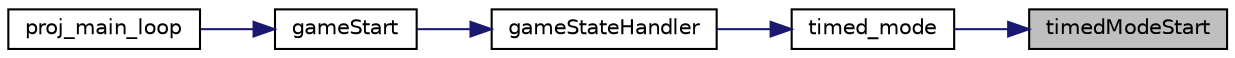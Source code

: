 digraph "timedModeStart"
{
 // LATEX_PDF_SIZE
  edge [fontname="Helvetica",fontsize="10",labelfontname="Helvetica",labelfontsize="10"];
  node [fontname="Helvetica",fontsize="10",shape=record];
  rankdir="RL";
  Node1 [label="timedModeStart",height=0.2,width=0.4,color="black", fillcolor="grey75", style="filled", fontcolor="black",tooltip="Draw the initial game components for the Timed Mode on the screen."];
  Node1 -> Node2 [dir="back",color="midnightblue",fontsize="10",style="solid",fontname="Helvetica"];
  Node2 [label="timed_mode",height=0.2,width=0.4,color="black", fillcolor="white", style="filled",URL="$game_8h.html#a98389bdfd88eb39ac7e97b7746a86887",tooltip="Draw timed mode sentence,input and handle timed game mode state."];
  Node2 -> Node3 [dir="back",color="midnightblue",fontsize="10",style="solid",fontname="Helvetica"];
  Node3 [label="gameStateHandler",height=0.2,width=0.4,color="black", fillcolor="white", style="filled",URL="$game_8h.html#a8df558a332b33b1b0be4f15a02438531",tooltip="Load letters,sentences and xpm's, set graphics mode and start game."];
  Node3 -> Node4 [dir="back",color="midnightblue",fontsize="10",style="solid",fontname="Helvetica"];
  Node4 [label="gameStart",height=0.2,width=0.4,color="black", fillcolor="white", style="filled",URL="$game_8h.html#aaaff4e132cd3b41673859b2b4ea1159f",tooltip="Load letters,sentences and xpm's, set graphics mode and start game."];
  Node4 -> Node5 [dir="back",color="midnightblue",fontsize="10",style="solid",fontname="Helvetica"];
  Node5 [label="proj_main_loop",height=0.2,width=0.4,color="black", fillcolor="white", style="filled",URL="$proj_8c.html#a2a16f651eccbd248e1ad3b3b924b143b",tooltip=" "];
}
